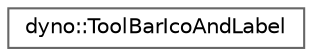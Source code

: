 digraph "Graphical Class Hierarchy"
{
 // LATEX_PDF_SIZE
  bgcolor="transparent";
  edge [fontname=Helvetica,fontsize=10,labelfontname=Helvetica,labelfontsize=10];
  node [fontname=Helvetica,fontsize=10,shape=box,height=0.2,width=0.4];
  rankdir="LR";
  Node0 [id="Node000000",label="dyno::ToolBarIcoAndLabel",height=0.2,width=0.4,color="grey40", fillcolor="white", style="filled",URL="$classdyno_1_1_tool_bar_ico_and_label.html",tooltip=" "];
}

